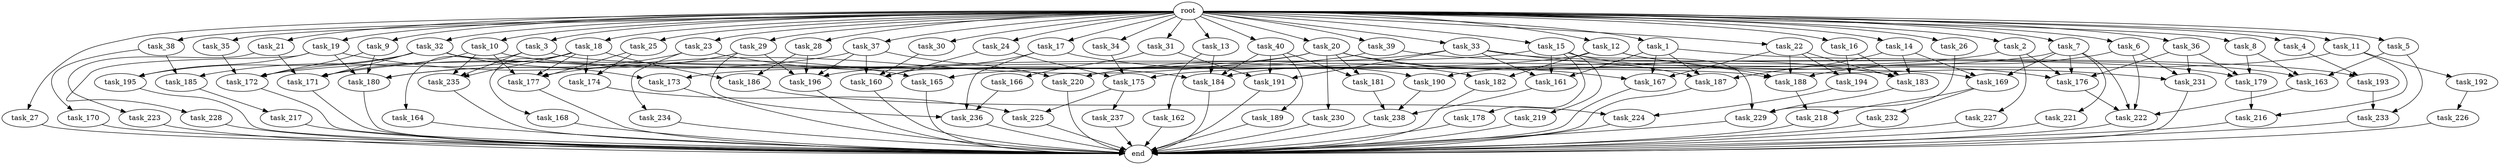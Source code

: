 digraph G {
  root [size="0.000000"];
  task_1 [size="1.024000"];
  task_2 [size="1.024000"];
  task_3 [size="1.024000"];
  task_4 [size="1.024000"];
  task_5 [size="1.024000"];
  task_6 [size="1.024000"];
  task_7 [size="1.024000"];
  task_8 [size="1.024000"];
  task_9 [size="1.024000"];
  task_10 [size="1.024000"];
  task_11 [size="1.024000"];
  task_12 [size="1.024000"];
  task_13 [size="1.024000"];
  task_14 [size="1.024000"];
  task_15 [size="1.024000"];
  task_16 [size="1.024000"];
  task_17 [size="1.024000"];
  task_18 [size="1.024000"];
  task_19 [size="1.024000"];
  task_20 [size="1.024000"];
  task_21 [size="1.024000"];
  task_22 [size="1.024000"];
  task_23 [size="1.024000"];
  task_24 [size="1.024000"];
  task_25 [size="1.024000"];
  task_26 [size="1.024000"];
  task_27 [size="1.024000"];
  task_28 [size="1.024000"];
  task_29 [size="1.024000"];
  task_30 [size="1.024000"];
  task_31 [size="1.024000"];
  task_32 [size="1.024000"];
  task_33 [size="1.024000"];
  task_34 [size="1.024000"];
  task_35 [size="1.024000"];
  task_36 [size="1.024000"];
  task_37 [size="1.024000"];
  task_38 [size="1.024000"];
  task_39 [size="1.024000"];
  task_40 [size="1.024000"];
  task_160 [size="2078764171.264000"];
  task_161 [size="867583393.792000"];
  task_162 [size="549755813.888000"];
  task_163 [size="292057776.128000"];
  task_164 [size="695784701.952000"];
  task_165 [size="1099511627.776000"];
  task_166 [size="137438953.472000"];
  task_167 [size="1700807049.216000"];
  task_168 [size="858993459.200000"];
  task_169 [size="850403524.608000"];
  task_170 [size="420906795.008000"];
  task_171 [size="2241972928.512000"];
  task_172 [size="1640677507.072000"];
  task_173 [size="773094113.280000"];
  task_174 [size="936302870.528000"];
  task_175 [size="1941325217.792000"];
  task_176 [size="2018634629.120000"];
  task_177 [size="2491081031.680000"];
  task_178 [size="34359738.368000"];
  task_179 [size="850403524.608000"];
  task_180 [size="1288490188.800000"];
  task_181 [size="1391569403.904000"];
  task_182 [size="1099511627.776000"];
  task_183 [size="1219770712.064000"];
  task_184 [size="1537598291.968000"];
  task_185 [size="1279900254.208000"];
  task_186 [size="1073741824.000000"];
  task_187 [size="910533066.752000"];
  task_188 [size="1898375544.832000"];
  task_189 [size="695784701.952000"];
  task_190 [size="936302870.528000"];
  task_191 [size="970662608.896000"];
  task_192 [size="77309411.328000"];
  task_193 [size="1391569403.904000"];
  task_194 [size="446676598.784000"];
  task_195 [size="1245540515.840000"];
  task_196 [size="695784701.952000"];
  task_216 [size="154618822.656000"];
  task_217 [size="77309411.328000"];
  task_218 [size="111669149.696000"];
  task_219 [size="34359738.368000"];
  task_220 [size="274877906.944000"];
  task_221 [size="77309411.328000"];
  task_222 [size="1279900254.208000"];
  task_223 [size="549755813.888000"];
  task_224 [size="730144440.320000"];
  task_225 [size="343597383.680000"];
  task_226 [size="137438953.472000"];
  task_227 [size="695784701.952000"];
  task_228 [size="549755813.888000"];
  task_229 [size="283467841.536000"];
  task_230 [size="695784701.952000"];
  task_231 [size="2104533975.040000"];
  task_232 [size="34359738.368000"];
  task_233 [size="111669149.696000"];
  task_234 [size="214748364.800000"];
  task_235 [size="2413771620.352000"];
  task_236 [size="893353197.568000"];
  task_237 [size="34359738.368000"];
  task_238 [size="1047972020.224000"];
  end [size="0.000000"];

  root -> task_1 [size="1.000000"];
  root -> task_2 [size="1.000000"];
  root -> task_3 [size="1.000000"];
  root -> task_4 [size="1.000000"];
  root -> task_5 [size="1.000000"];
  root -> task_6 [size="1.000000"];
  root -> task_7 [size="1.000000"];
  root -> task_8 [size="1.000000"];
  root -> task_9 [size="1.000000"];
  root -> task_10 [size="1.000000"];
  root -> task_11 [size="1.000000"];
  root -> task_12 [size="1.000000"];
  root -> task_13 [size="1.000000"];
  root -> task_14 [size="1.000000"];
  root -> task_15 [size="1.000000"];
  root -> task_16 [size="1.000000"];
  root -> task_17 [size="1.000000"];
  root -> task_18 [size="1.000000"];
  root -> task_19 [size="1.000000"];
  root -> task_20 [size="1.000000"];
  root -> task_21 [size="1.000000"];
  root -> task_22 [size="1.000000"];
  root -> task_23 [size="1.000000"];
  root -> task_24 [size="1.000000"];
  root -> task_25 [size="1.000000"];
  root -> task_26 [size="1.000000"];
  root -> task_27 [size="1.000000"];
  root -> task_28 [size="1.000000"];
  root -> task_29 [size="1.000000"];
  root -> task_30 [size="1.000000"];
  root -> task_31 [size="1.000000"];
  root -> task_32 [size="1.000000"];
  root -> task_33 [size="1.000000"];
  root -> task_34 [size="1.000000"];
  root -> task_35 [size="1.000000"];
  root -> task_36 [size="1.000000"];
  root -> task_37 [size="1.000000"];
  root -> task_38 [size="1.000000"];
  root -> task_39 [size="1.000000"];
  root -> task_40 [size="1.000000"];
  task_1 -> task_161 [size="679477248.000000"];
  task_1 -> task_167 [size="679477248.000000"];
  task_1 -> task_187 [size="679477248.000000"];
  task_1 -> task_193 [size="679477248.000000"];
  task_2 -> task_175 [size="679477248.000000"];
  task_2 -> task_176 [size="679477248.000000"];
  task_2 -> task_227 [size="679477248.000000"];
  task_3 -> task_164 [size="679477248.000000"];
  task_3 -> task_188 [size="679477248.000000"];
  task_3 -> task_235 [size="679477248.000000"];
  task_4 -> task_193 [size="679477248.000000"];
  task_5 -> task_163 [size="75497472.000000"];
  task_5 -> task_233 [size="75497472.000000"];
  task_6 -> task_188 [size="838860800.000000"];
  task_6 -> task_222 [size="838860800.000000"];
  task_6 -> task_231 [size="838860800.000000"];
  task_7 -> task_169 [size="75497472.000000"];
  task_7 -> task_176 [size="75497472.000000"];
  task_7 -> task_184 [size="75497472.000000"];
  task_7 -> task_221 [size="75497472.000000"];
  task_7 -> task_222 [size="75497472.000000"];
  task_8 -> task_163 [size="75497472.000000"];
  task_8 -> task_179 [size="75497472.000000"];
  task_9 -> task_172 [size="209715200.000000"];
  task_9 -> task_180 [size="209715200.000000"];
  task_10 -> task_171 [size="838860800.000000"];
  task_10 -> task_177 [size="838860800.000000"];
  task_10 -> task_190 [size="838860800.000000"];
  task_10 -> task_235 [size="838860800.000000"];
  task_11 -> task_190 [size="75497472.000000"];
  task_11 -> task_192 [size="75497472.000000"];
  task_11 -> task_216 [size="75497472.000000"];
  task_12 -> task_165 [size="536870912.000000"];
  task_12 -> task_176 [size="536870912.000000"];
  task_12 -> task_182 [size="536870912.000000"];
  task_12 -> task_231 [size="536870912.000000"];
  task_13 -> task_162 [size="536870912.000000"];
  task_13 -> task_184 [size="536870912.000000"];
  task_14 -> task_169 [size="75497472.000000"];
  task_14 -> task_183 [size="75497472.000000"];
  task_14 -> task_187 [size="75497472.000000"];
  task_15 -> task_161 [size="33554432.000000"];
  task_15 -> task_178 [size="33554432.000000"];
  task_15 -> task_188 [size="33554432.000000"];
  task_15 -> task_196 [size="33554432.000000"];
  task_15 -> task_219 [size="33554432.000000"];
  task_15 -> task_229 [size="33554432.000000"];
  task_16 -> task_183 [size="134217728.000000"];
  task_16 -> task_194 [size="134217728.000000"];
  task_17 -> task_160 [size="536870912.000000"];
  task_17 -> task_182 [size="536870912.000000"];
  task_17 -> task_236 [size="536870912.000000"];
  task_18 -> task_168 [size="838860800.000000"];
  task_18 -> task_174 [size="838860800.000000"];
  task_18 -> task_177 [size="838860800.000000"];
  task_18 -> task_185 [size="838860800.000000"];
  task_18 -> task_186 [size="838860800.000000"];
  task_18 -> task_235 [size="838860800.000000"];
  task_19 -> task_165 [size="536870912.000000"];
  task_19 -> task_180 [size="536870912.000000"];
  task_19 -> task_195 [size="536870912.000000"];
  task_19 -> task_228 [size="536870912.000000"];
  task_20 -> task_167 [size="679477248.000000"];
  task_20 -> task_172 [size="679477248.000000"];
  task_20 -> task_177 [size="679477248.000000"];
  task_20 -> task_181 [size="679477248.000000"];
  task_20 -> task_183 [size="679477248.000000"];
  task_20 -> task_230 [size="679477248.000000"];
  task_21 -> task_171 [size="536870912.000000"];
  task_21 -> task_223 [size="536870912.000000"];
  task_22 -> task_167 [size="301989888.000000"];
  task_22 -> task_183 [size="301989888.000000"];
  task_22 -> task_188 [size="301989888.000000"];
  task_22 -> task_194 [size="301989888.000000"];
  task_23 -> task_180 [size="209715200.000000"];
  task_23 -> task_184 [size="209715200.000000"];
  task_23 -> task_234 [size="209715200.000000"];
  task_24 -> task_160 [size="679477248.000000"];
  task_24 -> task_175 [size="679477248.000000"];
  task_25 -> task_174 [size="75497472.000000"];
  task_25 -> task_177 [size="75497472.000000"];
  task_26 -> task_229 [size="209715200.000000"];
  task_27 -> end [size="1.000000"];
  task_28 -> task_186 [size="209715200.000000"];
  task_28 -> task_196 [size="209715200.000000"];
  task_29 -> task_180 [size="301989888.000000"];
  task_29 -> task_196 [size="301989888.000000"];
  task_29 -> task_236 [size="301989888.000000"];
  task_30 -> task_160 [size="679477248.000000"];
  task_31 -> task_166 [size="134217728.000000"];
  task_31 -> task_191 [size="134217728.000000"];
  task_32 -> task_169 [size="679477248.000000"];
  task_32 -> task_171 [size="679477248.000000"];
  task_32 -> task_172 [size="679477248.000000"];
  task_32 -> task_173 [size="679477248.000000"];
  task_32 -> task_195 [size="679477248.000000"];
  task_33 -> task_161 [size="134217728.000000"];
  task_33 -> task_163 [size="134217728.000000"];
  task_33 -> task_187 [size="134217728.000000"];
  task_33 -> task_191 [size="134217728.000000"];
  task_33 -> task_220 [size="134217728.000000"];
  task_34 -> task_175 [size="536870912.000000"];
  task_35 -> task_172 [size="33554432.000000"];
  task_36 -> task_176 [size="679477248.000000"];
  task_36 -> task_179 [size="679477248.000000"];
  task_36 -> task_231 [size="679477248.000000"];
  task_37 -> task_160 [size="134217728.000000"];
  task_37 -> task_171 [size="134217728.000000"];
  task_37 -> task_196 [size="134217728.000000"];
  task_37 -> task_220 [size="134217728.000000"];
  task_38 -> task_170 [size="411041792.000000"];
  task_38 -> task_185 [size="411041792.000000"];
  task_39 -> task_173 [size="75497472.000000"];
  task_39 -> task_179 [size="75497472.000000"];
  task_40 -> task_181 [size="679477248.000000"];
  task_40 -> task_184 [size="679477248.000000"];
  task_40 -> task_189 [size="679477248.000000"];
  task_40 -> task_191 [size="679477248.000000"];
  task_160 -> end [size="1.000000"];
  task_161 -> task_238 [size="536870912.000000"];
  task_162 -> end [size="1.000000"];
  task_163 -> task_222 [size="33554432.000000"];
  task_164 -> end [size="1.000000"];
  task_165 -> end [size="1.000000"];
  task_166 -> task_236 [size="33554432.000000"];
  task_167 -> end [size="1.000000"];
  task_168 -> end [size="1.000000"];
  task_169 -> task_218 [size="33554432.000000"];
  task_169 -> task_232 [size="33554432.000000"];
  task_170 -> end [size="1.000000"];
  task_171 -> end [size="1.000000"];
  task_172 -> end [size="1.000000"];
  task_173 -> end [size="1.000000"];
  task_174 -> task_225 [size="301989888.000000"];
  task_175 -> task_225 [size="33554432.000000"];
  task_175 -> task_237 [size="33554432.000000"];
  task_176 -> task_222 [size="301989888.000000"];
  task_177 -> end [size="1.000000"];
  task_178 -> end [size="1.000000"];
  task_179 -> task_216 [size="75497472.000000"];
  task_180 -> end [size="1.000000"];
  task_181 -> task_238 [size="75497472.000000"];
  task_182 -> end [size="1.000000"];
  task_183 -> task_229 [size="33554432.000000"];
  task_184 -> end [size="1.000000"];
  task_185 -> task_217 [size="75497472.000000"];
  task_186 -> task_224 [size="33554432.000000"];
  task_187 -> end [size="1.000000"];
  task_188 -> task_218 [size="75497472.000000"];
  task_189 -> end [size="1.000000"];
  task_190 -> task_238 [size="411041792.000000"];
  task_191 -> end [size="1.000000"];
  task_192 -> task_226 [size="134217728.000000"];
  task_193 -> task_233 [size="33554432.000000"];
  task_194 -> task_224 [size="679477248.000000"];
  task_195 -> end [size="1.000000"];
  task_196 -> end [size="1.000000"];
  task_216 -> end [size="1.000000"];
  task_217 -> end [size="1.000000"];
  task_218 -> end [size="1.000000"];
  task_219 -> end [size="1.000000"];
  task_220 -> end [size="1.000000"];
  task_221 -> end [size="1.000000"];
  task_222 -> end [size="1.000000"];
  task_223 -> end [size="1.000000"];
  task_224 -> end [size="1.000000"];
  task_225 -> end [size="1.000000"];
  task_226 -> end [size="1.000000"];
  task_227 -> end [size="1.000000"];
  task_228 -> end [size="1.000000"];
  task_229 -> end [size="1.000000"];
  task_230 -> end [size="1.000000"];
  task_231 -> end [size="1.000000"];
  task_232 -> end [size="1.000000"];
  task_233 -> end [size="1.000000"];
  task_234 -> end [size="1.000000"];
  task_235 -> end [size="1.000000"];
  task_236 -> end [size="1.000000"];
  task_237 -> end [size="1.000000"];
  task_238 -> end [size="1.000000"];
}
